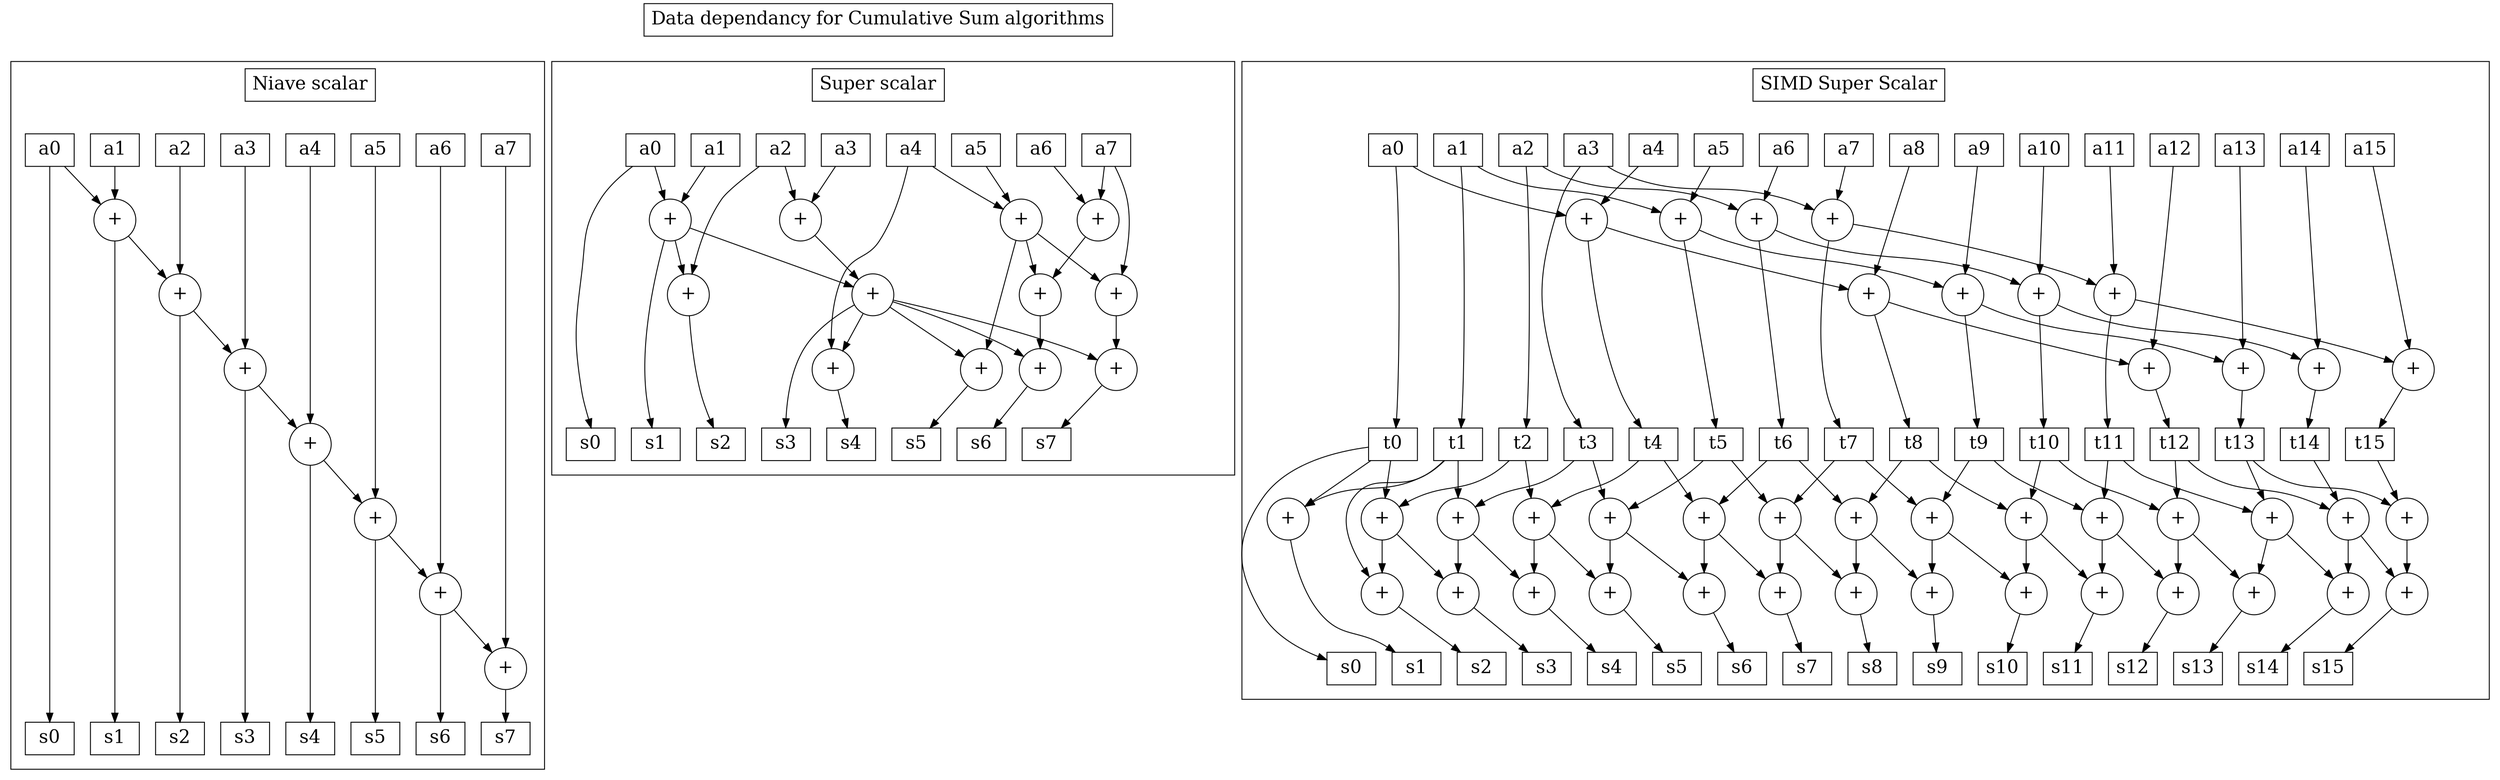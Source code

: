 digraph CumlativeSums {
	node [shape="rectange",fontsize=20]
	graph_label [label="Data dependancy for Cumulative Sum algorithms", shape=rectange]
	subgraph clusterScalar {
		

		s_label [label="Niave scalar"]
		subgraph clusterInput {
			color=white
			s_a0 [label="a0"]
			s_a1 [label="a1"]
			s_a2 [label="a2"]
			s_a3 [label="a3"]
			s_a4 [label="a4"]
			s_a5 [label="a5"]
			s_a6 [label="a6"]
			s_a7 [label="a7"]
		}
		s_label -> s_a3 [style=invis,constraint=true];
		s_label -> s_a4 [style=invis,constraint=true];
		subgraph clusterOutput {
			color=white
			s_s0 [label="s0"]
			s_s1 [label="s1"]
			s_s2 [label="s2"]
			s_s3 [label="s3"]
			s_s4 [label="s4"]
			s_s5 [label="s5"]
			s_s6 [label="s6"]
			s_s7 [label="s7"]
		}

		node [label="+", shape="circle"]
		s_plus1
		s_plus2
		s_plus3
		s_plus4
		s_plus5
		s_plus6
		s_plus7


		s_a0	->	s_s0
		s_a0	->	s_plus1
		s_a1	->	s_plus1
		s_plus1	->	s_s1
		s_plus1	->	s_plus2
		s_a2	->	s_plus2
		s_plus2	->	s_s2
		s_plus2	->	s_plus3
		s_a3	->	s_plus3
		s_plus3	->	s_s3
		s_plus3	->	s_plus4
		s_a4	->	s_plus4
		s_plus4	->	s_s4
		s_plus4	->	s_plus5
		s_a5	->	s_plus5
		s_plus5	->	s_s5
		s_plus5	->	s_plus6
		s_a6	->	s_plus6
		s_plus6	->	s_s6
		s_plus6	->	s_plus7
		s_a7	->	s_plus7
		s_plus7	->	s_s7

	}
	subgraph clusterSuperScalar1 {
		node [shape="rectange"]
		ss_label [label="Super scalar"]

		subgraph clusterInput {
			color=white
			ss_a0 [label="a0"]
			ss_a1 [label="a1"]
			ss_a2 [label="a2"]
			ss_a3 [label="a3"]
			ss_a4 [label="a4"]
			ss_a5 [label="a5"]
			ss_a6 [label="a6"]
			ss_a7 [label="a7"]
		}
		ss_label -> ss_a3 [style=invis,constraint=true];
		ss_label -> ss_a4 [style=invis,constraint=true];
		subgraph clusterOutput {
			color=white
			ss_s0 [label="s0"]
			ss_s1 [label="s1"]
			ss_s2 [label="s2"]
			ss_s3 [label="s3"]
			ss_s4 [label="s4"]
			ss_s5 [label="s5"]
			ss_s6 [label="s6"]
			ss_s7 [label="s7"]
		}

		edge [style=invis,constraint=true]

		ss_a0 -> ss_s0
		ss_a1 -> ss_s1
		ss_a2 -> ss_s2
		ss_a3 -> ss_s3
		ss_a4 -> ss_s4
		ss_a5 -> ss_s5
		ss_a6 -> ss_s6
		ss_a7 -> ss_s7
		ss_a0 -> ss_s1
		ss_a1 -> ss_s2
		ss_a2 -> ss_s3
		ss_a3 -> ss_s4
		ss_a4 -> ss_s5
		ss_a5 -> ss_s6
		ss_a6 -> ss_s7
		ss_a1 -> ss_s0
		ss_a2 -> ss_s1
		ss_a3 -> ss_s2
		ss_a4 -> ss_s3
		ss_a5 -> ss_s4
		ss_a6 -> ss_s5
		ss_a7 -> ss_s6
		
		edge [style=solid,constraint=true]



		node [ label="+", shape="circle"]
		ss_plus1
		ss_plus2
		ss_plus3
		ss_plus4
		ss_plus5
		ss_plus6
		ss_plus7
		ss_plus8
		ss_plus9
		ss_plus10
		ss_plus11
		ss_plus12

		ss_a0	->	ss_s0
		ss_a0	->	ss_plus1
		ss_a1	->	ss_plus1
		ss_plus1	->	ss_s1

		ss_a2	->	ss_plus2
		ss_a3	->	ss_plus2
		ss_a4	->	ss_plus3
		ss_a5	->	ss_plus3
		ss_a6	->	ss_plus4
		ss_a7	->	ss_plus4

		ss_plus1	->	ss_plus5
		ss_a2	-> ss_plus5
		ss_plus1	-> ss_plus6
		ss_plus2	->	ss_plus6
		ss_plus3	->	ss_plus7
		ss_plus4	-> ss_plus7
		ss_plus3	-> ss_plus8
		ss_a7	->	ss_plus8

		ss_plus6	-> ss_plus9
		ss_plus6	-> ss_plus10
		ss_plus6	-> ss_plus11
		ss_plus6	-> ss_plus12

		ss_a4	->	ss_plus9
		ss_plus3	->	ss_plus10
		ss_plus7	->	ss_plus11
		ss_plus8	->	ss_plus12

		ss_plus5	-> ss_s2
		ss_plus6	-> ss_s3
		ss_plus9	-> ss_s4
		ss_plus10	-> ss_s5
		ss_plus11	-> ss_s6
		ss_plus12	-> ss_s7

	}

	subgraph clusterSSE1 {
		node [shape="rectange"]
		sse_label [label="SIMD Super Scalar"]
		subgraph clusterInput {
			color=white
			rankdir=LR
			sse_a0 [label="a0"]
			sse_a1 [label="a1"]
			sse_a2 [label="a2"]
			sse_a3 [label="a3"]
			sse_a4 [label="a4"]
			sse_a5 [label="a5"]
			sse_a6 [label="a6"]
			sse_a7 [label="a7"]
			sse_a8 [label="a8"]
			sse_a9 [label="a9"]
			sse_a10 [label="a10"]
			sse_a11 [label="a11"]
			sse_a12 [label="a12"]
			sse_a13 [label="a13"]
			sse_a14 [label="a14"]
			sse_a15 [label="a15"]
		}
		sse_label -> sse_a7 [style=invis,constraint=true];
		sse_label -> sse_a8 [style=invis,constraint=true];

		subgraph clusterOutput {
			color=white
			sse_s0 [label="s0"]
			sse_s1 [label="s1"]
			sse_s2 [label="s2"]
			sse_s3 [label="s3"]
			sse_s4 [label="s4"]
			sse_s5 [label="s5"]
			sse_s6 [label="s6"]
			sse_s7 [label="s7"]
			sse_s8 [label="s8"]
			sse_s9 [label="s9"]
			sse_s10 [label="s10"]
			sse_s11 [label="s11"]
			sse_s12 [label="s12"]
			sse_s13 [label="s13"]
			sse_s14 [label="s14"]
			sse_s15 [label="s15"]
		}		
		subgraph clusterTemp {
			color=white
			sse_t0 [label="t0"]
			sse_t1 [label="t1"]
			sse_t2 [label="t2"]
			sse_t3 [label="t3"]
			sse_t4 [label="t4"]
			sse_t5 [label="t5"]
			sse_t6 [label="t6"]
			sse_t7 [label="t7"]
			sse_t8 [label="t8"]
			sse_t9 [label="t9"]
			sse_t10 [label="t10"]
			sse_t11 [label="t11"]
			sse_t12 [label="t12"]
			sse_t13 [label="t13"]
			sse_t14 [label="t14"]
			sse_t15 [label="t15"]
		}


		node [ label="+", shape="circle"]
		sse_plus1
		sse_plus2
		sse_plus3
		sse_plus4
		sse_plus5
		sse_plus6
		sse_plus7
		sse_plus8
		sse_plus9
		sse_plus10
		sse_plus11
		sse_plus12
		sse_pa2
		sse_pa3
		sse_pa4
		sse_pa5
		sse_pa6
		sse_pa7
		sse_pa8
		sse_pa9
		sse_pa10
		sse_pa11
		sse_pa12
		sse_pa13
		sse_pa14
		sse_pa15
		sse_pb1
		sse_pb2
		sse_pb3
		sse_pb4
		sse_pb5
		sse_pb6
		sse_pb7
		sse_pb8
		sse_pb9
		sse_pb10
		sse_pb11
		sse_pb12
		sse_pb13
		sse_pb14
		sse_pb15

		edge [style=invis,constraint=true]

		sse_a0 -> sse_t0
		sse_a1 -> sse_t1
		sse_a2 -> sse_t2
		sse_a3 -> sse_t3
		sse_a4 -> sse_t4
		sse_a4 -> sse_t5
		sse_a5 -> sse_t5
		sse_a6 -> sse_t6
		sse_a7 -> sse_t7
		sse_a8 -> sse_t8
		sse_a8 -> sse_t9
		sse_a9 -> sse_t9
		sse_a10 -> sse_t10
		sse_a11 -> sse_t11
		sse_a12 -> sse_t12
		sse_a12 -> sse_t13
		sse_a13 -> sse_t13
		sse_a14 -> sse_t14
		sse_a14 -> sse_t15
		sse_a15 -> sse_t15

		sse_t0 -> sse_s0
		sse_t1 -> sse_s1
		sse_t2 -> sse_s2
		sse_t3 -> sse_s3
		sse_t4 -> sse_s4
		sse_t4 -> sse_s5
		sse_t5 -> sse_s5
		sse_t6 -> sse_s6
		sse_t7 -> sse_s7
		sse_t8 -> sse_s8
		sse_t8 -> sse_s9
		sse_t9 -> sse_s9
		sse_t10 -> sse_s10
		sse_t11 -> sse_s11
		sse_t12 -> sse_s12
		sse_t12 -> sse_s13
		sse_t13 -> sse_s13
		sse_t14 -> sse_s14
		sse_t14 -> sse_s15
		sse_t15 -> sse_s15
		
		edge [style=solid,constraint=true]


		sse_a0	->	sse_t0
		sse_a1	->	sse_t1
		sse_a2	->	sse_t2
		sse_a3	->	sse_t3
		sse_a0	->	sse_plus1
		sse_a1	->	sse_plus2
		sse_a2	->	sse_plus3
		sse_a3	->	sse_plus4
		sse_a4	->	sse_plus1
		sse_a5	->	sse_plus2
		sse_a6	->	sse_plus3
		sse_a7	->	sse_plus4
		sse_plus1	->	sse_plus5
		sse_plus2	->	sse_plus6
		sse_plus3	->	sse_plus7
		sse_plus4	->	sse_plus8
		sse_plus1	->	sse_t4
		sse_plus2	->	sse_t5
		sse_plus3	->	sse_t6
		sse_plus4	->	sse_t7
		sse_a8	-> sse_plus5
		sse_a9	-> sse_plus6
		sse_a10	-> sse_plus7
		sse_a11	-> sse_plus8
		sse_plus5	->	sse_plus9
		sse_plus6	->	sse_plus10
		sse_plus7	->	sse_plus11
		sse_plus8	->	sse_plus12
		sse_plus5	->	sse_t8
		sse_plus6	->	sse_t9
		sse_plus7	->	sse_t10
		sse_plus8	->	sse_t11
		sse_a12	-> sse_plus9
		sse_a13	-> sse_plus10
		sse_a14	-> sse_plus11
		sse_a15	-> sse_plus12
		sse_plus9	->	sse_t12
		sse_plus10	->	sse_t13
		sse_plus11	->	sse_t14
		sse_plus12	->	sse_t15
		
		sse_t0 -> sse_pa2
		sse_t1 -> sse_pa3
		sse_t2 -> sse_pa4
		sse_t3 -> sse_pa5
		sse_t4 -> sse_pa6
		sse_t5 -> sse_pa7
		sse_t6 -> sse_pa8
		sse_t7 -> sse_pa9
		sse_t8 -> sse_pa10
		sse_t9 -> sse_pa11
		sse_t10 -> sse_pa12
		sse_t11 -> sse_pa13
		sse_t12 -> sse_pa14
		sse_t13 -> sse_pa15
		sse_t2 -> sse_pa2
		sse_t3 -> sse_pa3
		sse_t4 -> sse_pa4
		sse_t5 -> sse_pa5
		sse_t6 -> sse_pa6
		sse_t7 -> sse_pa7
		sse_t8 -> sse_pa8
		sse_t9 -> sse_pa9
		sse_t10 -> sse_pa10
		sse_t11	-> sse_pa11
		sse_t12 -> sse_pa12
		sse_t13 -> sse_pa13
		sse_t14 -> sse_pa14
		sse_t15 -> sse_pa15
		
		sse_t0 -> sse_pb1
		sse_t1 -> sse_pb2
		sse_pa2 -> sse_pb3
		sse_pa3 -> sse_pb4
		sse_pa4 -> sse_pb5
		sse_pa5 -> sse_pb6
		sse_pa6 -> sse_pb7
		sse_pa7 -> sse_pb8
		sse_pa8 -> sse_pb9
		sse_pa9 -> sse_pb10
		sse_pa10 -> sse_pb11
		sse_pa11 -> sse_pb12
		sse_pa12 -> sse_pb13
		sse_pa13 -> sse_pb14
		sse_pa14 -> sse_pb15
		sse_t1 -> sse_pb1
		sse_pa2 -> sse_pb2
		sse_pa3 -> sse_pb3
		sse_pa4 -> sse_pb4
		sse_pa5 -> sse_pb5
		sse_pa6 -> sse_pb6
		sse_pa7 -> sse_pb7
		sse_pa8 -> sse_pb8
		sse_pa9 -> sse_pb9
		sse_pa10 -> sse_pb10
		sse_pa11 -> sse_pb11
		sse_pa12 -> sse_pb12
		sse_pa13 -> sse_pb13
		sse_pa14 -> sse_pb14
		sse_pa15 -> sse_pb15

		sse_t0 -> sse_s0
		sse_pb1 -> sse_s1
		sse_pb2 -> sse_s2
		sse_pb3 -> sse_s3
		sse_pb4 -> sse_s4
		sse_pb5 -> sse_s5
		sse_pb6 -> sse_s6
		sse_pb7 -> sse_s7
		sse_pb8 -> sse_s8
		sse_pb9 -> sse_s9
		sse_pb10 -> sse_s10
		sse_pb11 -> sse_s11
		sse_pb12 -> sse_s12
		sse_pb13 -> sse_s13
		sse_pb14 -> sse_s14
		sse_pb15 -> sse_s15

	}
	graph_label -> s_label [style=invis,constraint=true];
	graph_label -> ss_label [style=invis,constraint=true];
	graph_label -> sse_label [style=invis,constraint=true];
}
